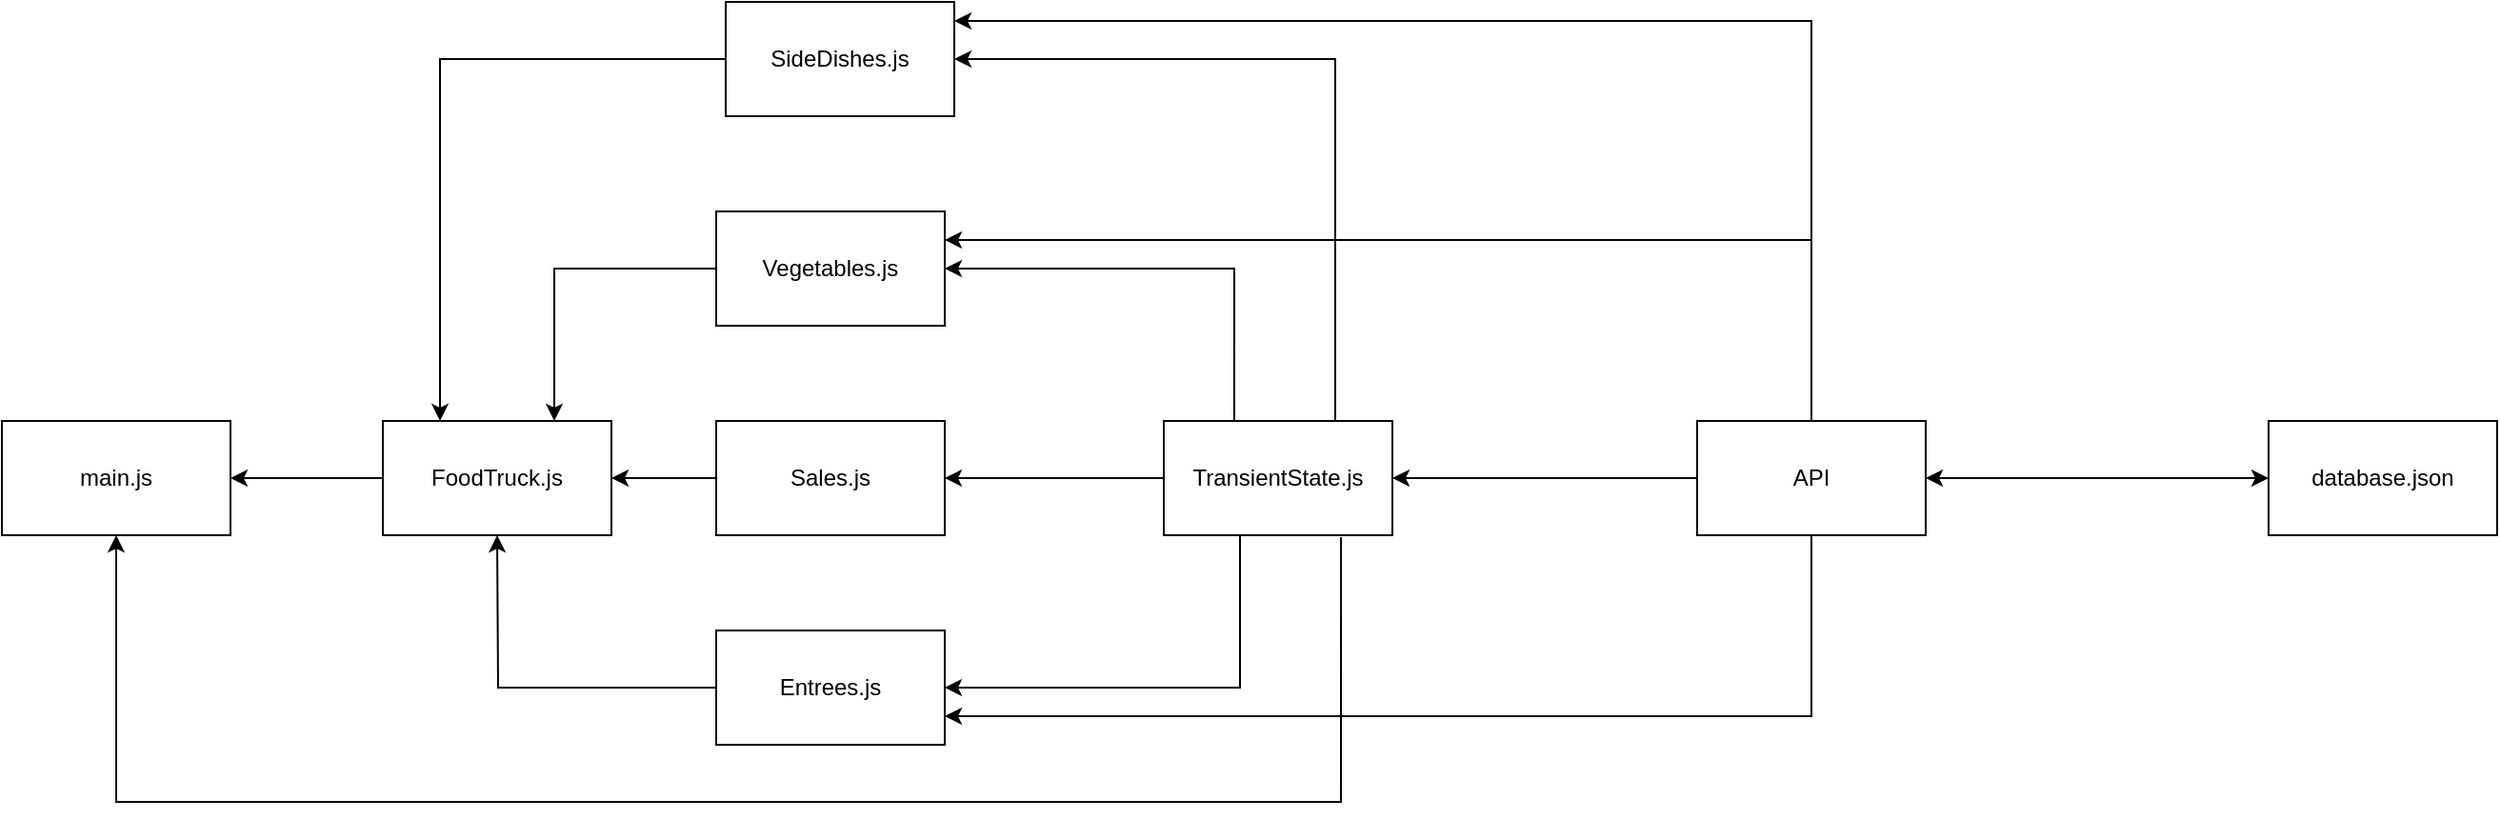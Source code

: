<mxfile version="28.1.0">
  <diagram name="Page-1" id="wLL2_W_qI4W000w7sGsG">
    <mxGraphModel dx="1145" dy="681" grid="1" gridSize="10" guides="1" tooltips="1" connect="1" arrows="1" fold="1" page="1" pageScale="1" pageWidth="850" pageHeight="1100" math="0" shadow="0">
      <root>
        <mxCell id="0" />
        <mxCell id="1" parent="0" />
        <mxCell id="JBunUaeHpL857BxpidRx-12" style="edgeStyle=orthogonalEdgeStyle;rounded=0;orthogonalLoop=1;jettySize=auto;html=1;entryX=0.25;entryY=0;entryDx=0;entryDy=0;exitX=0;exitY=0.5;exitDx=0;exitDy=0;" parent="1" source="JBunUaeHpL857BxpidRx-2" target="JBunUaeHpL857BxpidRx-7" edge="1">
          <mxGeometry relative="1" as="geometry">
            <Array as="points">
              <mxPoint x="280" y="170" />
            </Array>
            <mxPoint x="230" y="170" as="sourcePoint" />
            <mxPoint x="80" y="360" as="targetPoint" />
          </mxGeometry>
        </mxCell>
        <mxCell id="JBunUaeHpL857BxpidRx-2" value="SideDishes.js" style="rounded=0;whiteSpace=wrap;html=1;" parent="1" vertex="1">
          <mxGeometry x="430" y="140" width="120" height="60" as="geometry" />
        </mxCell>
        <mxCell id="JBunUaeHpL857BxpidRx-11" style="edgeStyle=orthogonalEdgeStyle;rounded=0;orthogonalLoop=1;jettySize=auto;html=1;exitX=0;exitY=0.5;exitDx=0;exitDy=0;entryX=0.75;entryY=0;entryDx=0;entryDy=0;" parent="1" source="JBunUaeHpL857BxpidRx-3" target="JBunUaeHpL857BxpidRx-7" edge="1">
          <mxGeometry relative="1" as="geometry">
            <Array as="points">
              <mxPoint x="340" y="280" />
            </Array>
          </mxGeometry>
        </mxCell>
        <mxCell id="JBunUaeHpL857BxpidRx-3" value="Vegetables.js" style="rounded=0;whiteSpace=wrap;html=1;" parent="1" vertex="1">
          <mxGeometry x="425" y="250" width="120" height="60" as="geometry" />
        </mxCell>
        <mxCell id="JBunUaeHpL857BxpidRx-4" value="Entrees.js" style="rounded=0;whiteSpace=wrap;html=1;" parent="1" vertex="1">
          <mxGeometry x="425" y="470" width="120" height="60" as="geometry" />
        </mxCell>
        <mxCell id="JBunUaeHpL857BxpidRx-5" value="main.js" style="rounded=0;whiteSpace=wrap;html=1;" parent="1" vertex="1">
          <mxGeometry x="50" y="360" width="120" height="60" as="geometry" />
        </mxCell>
        <mxCell id="JBunUaeHpL857BxpidRx-22" style="edgeStyle=orthogonalEdgeStyle;rounded=0;orthogonalLoop=1;jettySize=auto;html=1;entryX=1;entryY=0.5;entryDx=0;entryDy=0;startArrow=classic;startFill=1;" parent="1" source="JBunUaeHpL857BxpidRx-6" target="JBunUaeHpL857BxpidRx-30" edge="1">
          <mxGeometry relative="1" as="geometry" />
        </mxCell>
        <mxCell id="JBunUaeHpL857BxpidRx-6" value="database.json" style="rounded=0;whiteSpace=wrap;html=1;" parent="1" vertex="1">
          <mxGeometry x="1240" y="360" width="120" height="60" as="geometry" />
        </mxCell>
        <mxCell id="JBunUaeHpL857BxpidRx-9" style="edgeStyle=orthogonalEdgeStyle;rounded=0;orthogonalLoop=1;jettySize=auto;html=1;entryX=1;entryY=0.5;entryDx=0;entryDy=0;" parent="1" source="JBunUaeHpL857BxpidRx-7" target="JBunUaeHpL857BxpidRx-5" edge="1">
          <mxGeometry relative="1" as="geometry" />
        </mxCell>
        <mxCell id="JBunUaeHpL857BxpidRx-7" value="FoodTruck.js" style="rounded=0;whiteSpace=wrap;html=1;" parent="1" vertex="1">
          <mxGeometry x="250" y="360" width="120" height="60" as="geometry" />
        </mxCell>
        <mxCell id="JBunUaeHpL857BxpidRx-10" style="edgeStyle=orthogonalEdgeStyle;rounded=0;orthogonalLoop=1;jettySize=auto;html=1;entryX=1;entryY=0.5;entryDx=0;entryDy=0;exitX=0;exitY=0.5;exitDx=0;exitDy=0;" parent="1" source="JBunUaeHpL857BxpidRx-8" target="JBunUaeHpL857BxpidRx-7" edge="1">
          <mxGeometry relative="1" as="geometry">
            <Array as="points">
              <mxPoint x="390" y="390" />
              <mxPoint x="390" y="390" />
            </Array>
          </mxGeometry>
        </mxCell>
        <mxCell id="JBunUaeHpL857BxpidRx-27" style="edgeStyle=orthogonalEdgeStyle;rounded=0;orthogonalLoop=1;jettySize=auto;html=1;entryX=0;entryY=0.5;entryDx=0;entryDy=0;startArrow=classic;startFill=1;endArrow=none;endFill=0;" parent="1" source="JBunUaeHpL857BxpidRx-8" target="JBunUaeHpL857BxpidRx-21" edge="1">
          <mxGeometry relative="1" as="geometry" />
        </mxCell>
        <mxCell id="JBunUaeHpL857BxpidRx-8" value="Sales.js" style="rounded=0;whiteSpace=wrap;html=1;" parent="1" vertex="1">
          <mxGeometry x="425" y="360" width="120" height="60" as="geometry" />
        </mxCell>
        <mxCell id="JBunUaeHpL857BxpidRx-24" style="edgeStyle=orthogonalEdgeStyle;rounded=0;orthogonalLoop=1;jettySize=auto;html=1;entryX=1;entryY=0.5;entryDx=0;entryDy=0;exitX=0.325;exitY=0.983;exitDx=0;exitDy=0;exitPerimeter=0;" parent="1" source="JBunUaeHpL857BxpidRx-21" target="JBunUaeHpL857BxpidRx-4" edge="1">
          <mxGeometry relative="1" as="geometry">
            <Array as="points">
              <mxPoint x="699" y="420" />
              <mxPoint x="700" y="420" />
              <mxPoint x="700" y="500" />
            </Array>
          </mxGeometry>
        </mxCell>
        <mxCell id="JBunUaeHpL857BxpidRx-25" style="edgeStyle=orthogonalEdgeStyle;rounded=0;orthogonalLoop=1;jettySize=auto;html=1;entryX=1;entryY=0.5;entryDx=0;entryDy=0;exitX=0.308;exitY=0;exitDx=0;exitDy=0;exitPerimeter=0;" parent="1" source="JBunUaeHpL857BxpidRx-21" target="JBunUaeHpL857BxpidRx-3" edge="1">
          <mxGeometry relative="1" as="geometry" />
        </mxCell>
        <mxCell id="JBunUaeHpL857BxpidRx-26" style="edgeStyle=orthogonalEdgeStyle;rounded=0;orthogonalLoop=1;jettySize=auto;html=1;entryX=1;entryY=0.5;entryDx=0;entryDy=0;exitX=0.75;exitY=0;exitDx=0;exitDy=0;" parent="1" source="JBunUaeHpL857BxpidRx-21" target="JBunUaeHpL857BxpidRx-2" edge="1">
          <mxGeometry relative="1" as="geometry" />
        </mxCell>
        <mxCell id="JBunUaeHpL857BxpidRx-28" style="edgeStyle=orthogonalEdgeStyle;rounded=0;orthogonalLoop=1;jettySize=auto;html=1;exitX=0.692;exitY=1.017;exitDx=0;exitDy=0;exitPerimeter=0;" parent="1" edge="1">
          <mxGeometry relative="1" as="geometry">
            <Array as="points">
              <mxPoint x="753" y="560" />
              <mxPoint x="110" y="560" />
              <mxPoint x="110" y="420" />
            </Array>
            <mxPoint x="753.04" y="421.02" as="sourcePoint" />
            <mxPoint x="110" y="420" as="targetPoint" />
          </mxGeometry>
        </mxCell>
        <mxCell id="JBunUaeHpL857BxpidRx-21" value="TransientState.js" style="rounded=0;whiteSpace=wrap;html=1;" parent="1" vertex="1">
          <mxGeometry x="660" y="360" width="120" height="60" as="geometry" />
        </mxCell>
        <mxCell id="JBunUaeHpL857BxpidRx-32" style="edgeStyle=orthogonalEdgeStyle;rounded=0;orthogonalLoop=1;jettySize=auto;html=1;exitX=0.5;exitY=0;exitDx=0;exitDy=0;" parent="1" source="JBunUaeHpL857BxpidRx-30" edge="1">
          <mxGeometry relative="1" as="geometry">
            <mxPoint x="550" y="150" as="targetPoint" />
            <Array as="points">
              <mxPoint x="1000" y="150" />
            </Array>
          </mxGeometry>
        </mxCell>
        <mxCell id="JBunUaeHpL857BxpidRx-33" style="edgeStyle=orthogonalEdgeStyle;rounded=0;orthogonalLoop=1;jettySize=auto;html=1;entryX=1;entryY=0.25;entryDx=0;entryDy=0;exitX=0.5;exitY=0;exitDx=0;exitDy=0;" parent="1" target="JBunUaeHpL857BxpidRx-3" edge="1">
          <mxGeometry relative="1" as="geometry">
            <Array as="points">
              <mxPoint x="1000" y="360" />
              <mxPoint x="1000" y="265" />
            </Array>
            <mxPoint x="1010" y="360" as="sourcePoint" />
            <mxPoint x="555" y="265" as="targetPoint" />
          </mxGeometry>
        </mxCell>
        <mxCell id="JBunUaeHpL857BxpidRx-35" style="edgeStyle=orthogonalEdgeStyle;rounded=0;orthogonalLoop=1;jettySize=auto;html=1;entryX=1;entryY=0.75;entryDx=0;entryDy=0;exitX=0.5;exitY=1;exitDx=0;exitDy=0;" parent="1" source="JBunUaeHpL857BxpidRx-30" target="JBunUaeHpL857BxpidRx-4" edge="1">
          <mxGeometry relative="1" as="geometry">
            <Array as="points">
              <mxPoint x="1000" y="515" />
            </Array>
          </mxGeometry>
        </mxCell>
        <mxCell id="ko-kCnd6c_xevDlPB848-1" style="edgeStyle=orthogonalEdgeStyle;rounded=0;orthogonalLoop=1;jettySize=auto;html=1;entryX=1;entryY=0.5;entryDx=0;entryDy=0;" edge="1" parent="1" source="JBunUaeHpL857BxpidRx-30" target="JBunUaeHpL857BxpidRx-21">
          <mxGeometry relative="1" as="geometry" />
        </mxCell>
        <mxCell id="JBunUaeHpL857BxpidRx-30" value="API" style="rounded=0;whiteSpace=wrap;html=1;" parent="1" vertex="1">
          <mxGeometry x="940" y="360" width="120" height="60" as="geometry" />
        </mxCell>
        <mxCell id="8_KRy2_NUulpbR4Xa6Jz-1" style="edgeStyle=orthogonalEdgeStyle;rounded=0;orthogonalLoop=1;jettySize=auto;html=1;entryX=0.625;entryY=1.05;entryDx=0;entryDy=0;entryPerimeter=0;exitX=0;exitY=0.5;exitDx=0;exitDy=0;" parent="1" source="JBunUaeHpL857BxpidRx-4" edge="1">
          <mxGeometry relative="1" as="geometry">
            <mxPoint x="610" y="497" as="sourcePoint" />
            <mxPoint x="310" y="420" as="targetPoint" />
          </mxGeometry>
        </mxCell>
      </root>
    </mxGraphModel>
  </diagram>
</mxfile>
